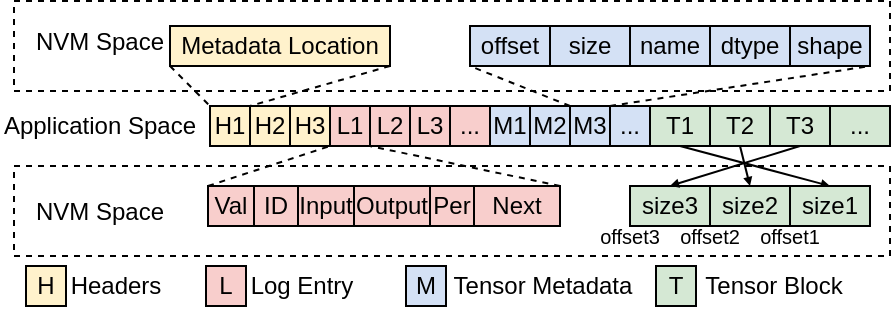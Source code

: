<mxfile version="24.6.4" type="github">
  <diagram name="第 1 页" id="q47ceQET-lBrQGYnmJl6">
    <mxGraphModel dx="573" dy="330" grid="1" gridSize="10" guides="1" tooltips="1" connect="1" arrows="1" fold="1" page="1" pageScale="1" pageWidth="827" pageHeight="1169" math="0" shadow="0">
      <root>
        <mxCell id="0" />
        <mxCell id="1" parent="0" />
        <mxCell id="TQA_yxQpwjq6LsuZZ2Uv-115" value="" style="rounded=0;whiteSpace=wrap;html=1;fillColor=none;dashed=1;" parent="1" vertex="1">
          <mxGeometry x="140" y="197.5" width="438" height="45" as="geometry" />
        </mxCell>
        <mxCell id="TQA_yxQpwjq6LsuZZ2Uv-114" value="" style="rounded=0;whiteSpace=wrap;html=1;fillColor=none;dashed=1;" parent="1" vertex="1">
          <mxGeometry x="140" y="280" width="438" height="45" as="geometry" />
        </mxCell>
        <mxCell id="TQA_yxQpwjq6LsuZZ2Uv-39" value="" style="endArrow=none;dashed=1;html=1;rounded=0;entryX=0;entryY=1;entryDx=0;entryDy=0;exitX=0;exitY=0;exitDx=0;exitDy=0;" parent="1" source="TQA_yxQpwjq6LsuZZ2Uv-53" target="TQA_yxQpwjq6LsuZZ2Uv-78" edge="1">
          <mxGeometry width="50" height="50" relative="1" as="geometry">
            <mxPoint x="458" y="250" as="sourcePoint" />
            <mxPoint x="338.44" y="219.74" as="targetPoint" />
          </mxGeometry>
        </mxCell>
        <mxCell id="TQA_yxQpwjq6LsuZZ2Uv-103" style="rounded=0;orthogonalLoop=1;jettySize=auto;html=1;entryX=0.5;entryY=0;entryDx=0;entryDy=0;exitX=0.5;exitY=1;exitDx=0;exitDy=0;endSize=2;endArrow=block;endFill=1;" parent="1" source="TQA_yxQpwjq6LsuZZ2Uv-46" target="TQA_yxQpwjq6LsuZZ2Uv-93" edge="1">
          <mxGeometry relative="1" as="geometry" />
        </mxCell>
        <mxCell id="TQA_yxQpwjq6LsuZZ2Uv-46" value="T1" style="whiteSpace=wrap;html=1;aspect=fixed;fillColor=#D5E8D4;" parent="1" vertex="1">
          <mxGeometry x="458" y="250" width="30" height="20" as="geometry" />
        </mxCell>
        <mxCell id="TQA_yxQpwjq6LsuZZ2Uv-102" style="rounded=0;orthogonalLoop=1;jettySize=auto;html=1;entryX=0.5;entryY=0;entryDx=0;entryDy=0;exitX=0.5;exitY=1;exitDx=0;exitDy=0;endSize=2;endArrow=block;endFill=1;" parent="1" source="TQA_yxQpwjq6LsuZZ2Uv-47" target="TQA_yxQpwjq6LsuZZ2Uv-92" edge="1">
          <mxGeometry relative="1" as="geometry" />
        </mxCell>
        <mxCell id="TQA_yxQpwjq6LsuZZ2Uv-47" value="T2" style="whiteSpace=wrap;html=1;aspect=fixed;fillColor=#D5E8D4;" parent="1" vertex="1">
          <mxGeometry x="488" y="250" width="30" height="20" as="geometry" />
        </mxCell>
        <mxCell id="TQA_yxQpwjq6LsuZZ2Uv-48" value="T3" style="whiteSpace=wrap;html=1;aspect=fixed;fillColor=#D5E8D4;" parent="1" vertex="1">
          <mxGeometry x="518" y="250" width="30" height="20" as="geometry" />
        </mxCell>
        <mxCell id="TQA_yxQpwjq6LsuZZ2Uv-51" value="M1" style="rounded=0;whiteSpace=wrap;html=1;fillColor=#D4E1F5;" parent="1" vertex="1">
          <mxGeometry x="378" y="250" width="20" height="20" as="geometry" />
        </mxCell>
        <mxCell id="TQA_yxQpwjq6LsuZZ2Uv-52" value="M2" style="rounded=0;whiteSpace=wrap;html=1;fillColor=#D4E1F5;" parent="1" vertex="1">
          <mxGeometry x="398" y="250" width="20" height="20" as="geometry" />
        </mxCell>
        <mxCell id="TQA_yxQpwjq6LsuZZ2Uv-53" value="M3" style="rounded=0;whiteSpace=wrap;html=1;fillColor=#D4E1F5;" parent="1" vertex="1">
          <mxGeometry x="418" y="250" width="20" height="20" as="geometry" />
        </mxCell>
        <mxCell id="TQA_yxQpwjq6LsuZZ2Uv-56" value="L1" style="rounded=0;whiteSpace=wrap;html=1;fillColor=#F8CECC;" parent="1" vertex="1">
          <mxGeometry x="298" y="250" width="20" height="20" as="geometry" />
        </mxCell>
        <mxCell id="TQA_yxQpwjq6LsuZZ2Uv-57" value="L2" style="rounded=0;whiteSpace=wrap;html=1;fillColor=#F8CECC;" parent="1" vertex="1">
          <mxGeometry x="318" y="250" width="20" height="20" as="geometry" />
        </mxCell>
        <mxCell id="TQA_yxQpwjq6LsuZZ2Uv-58" value="L3" style="rounded=0;whiteSpace=wrap;html=1;fillColor=#F8CECC;" parent="1" vertex="1">
          <mxGeometry x="338" y="250" width="20" height="20" as="geometry" />
        </mxCell>
        <mxCell id="TQA_yxQpwjq6LsuZZ2Uv-66" value="" style="endArrow=none;dashed=1;html=1;rounded=0;entryX=0;entryY=1;entryDx=0;entryDy=0;exitX=0;exitY=0;exitDx=0;exitDy=0;" parent="1" source="TQA_yxQpwjq6LsuZZ2Uv-83" target="TQA_yxQpwjq6LsuZZ2Uv-56" edge="1">
          <mxGeometry width="50" height="50" relative="1" as="geometry">
            <mxPoint x="317" y="295" as="sourcePoint" />
            <mxPoint x="348" y="238" as="targetPoint" />
          </mxGeometry>
        </mxCell>
        <mxCell id="TQA_yxQpwjq6LsuZZ2Uv-67" value="" style="endArrow=none;dashed=1;html=1;rounded=0;entryX=0;entryY=1;entryDx=0;entryDy=0;exitX=1;exitY=0;exitDx=0;exitDy=0;" parent="1" source="TQA_yxQpwjq6LsuZZ2Uv-134" target="TQA_yxQpwjq6LsuZZ2Uv-57" edge="1">
          <mxGeometry width="50" height="50" relative="1" as="geometry">
            <mxPoint x="493" y="295" as="sourcePoint" />
            <mxPoint x="378" y="280" as="targetPoint" />
          </mxGeometry>
        </mxCell>
        <mxCell id="TQA_yxQpwjq6LsuZZ2Uv-75" value="..." style="rounded=0;whiteSpace=wrap;html=1;fillColor=#F8CECC;" parent="1" vertex="1">
          <mxGeometry x="358" y="250" width="20" height="20" as="geometry" />
        </mxCell>
        <mxCell id="TQA_yxQpwjq6LsuZZ2Uv-78" value="offset" style="rounded=0;whiteSpace=wrap;html=1;fillColor=#D4E1F5;" parent="1" vertex="1">
          <mxGeometry x="368" y="210" width="40" height="20" as="geometry" />
        </mxCell>
        <mxCell id="TQA_yxQpwjq6LsuZZ2Uv-79" value="size" style="rounded=0;whiteSpace=wrap;html=1;fillColor=#D4E1F5;" parent="1" vertex="1">
          <mxGeometry x="408" y="210" width="40" height="20" as="geometry" />
        </mxCell>
        <mxCell id="TQA_yxQpwjq6LsuZZ2Uv-80" value="name" style="rounded=0;whiteSpace=wrap;html=1;fillColor=#D4E1F5;" parent="1" vertex="1">
          <mxGeometry x="448" y="210" width="40" height="20" as="geometry" />
        </mxCell>
        <mxCell id="TQA_yxQpwjq6LsuZZ2Uv-81" value="dtype" style="rounded=0;whiteSpace=wrap;html=1;fillColor=#D4E1F5;" parent="1" vertex="1">
          <mxGeometry x="488" y="210" width="40" height="20" as="geometry" />
        </mxCell>
        <mxCell id="TQA_yxQpwjq6LsuZZ2Uv-82" value="shape" style="rounded=0;whiteSpace=wrap;html=1;fillColor=#D4E1F5;" parent="1" vertex="1">
          <mxGeometry x="528" y="210" width="40" height="20" as="geometry" />
        </mxCell>
        <mxCell id="TQA_yxQpwjq6LsuZZ2Uv-83" value="Val" style="rounded=0;whiteSpace=wrap;html=1;fillColor=#F8CECC;" parent="1" vertex="1">
          <mxGeometry x="237" y="290" width="23" height="20" as="geometry" />
        </mxCell>
        <mxCell id="TQA_yxQpwjq6LsuZZ2Uv-84" value="ID" style="rounded=0;whiteSpace=wrap;html=1;fillColor=#F8CECC;" parent="1" vertex="1">
          <mxGeometry x="260" y="290" width="22" height="20" as="geometry" />
        </mxCell>
        <mxCell id="TQA_yxQpwjq6LsuZZ2Uv-86" value="Output" style="rounded=0;whiteSpace=wrap;html=1;fillColor=#F8CECC;" parent="1" vertex="1">
          <mxGeometry x="310" y="290" width="38" height="20" as="geometry" />
        </mxCell>
        <mxCell id="TQA_yxQpwjq6LsuZZ2Uv-88" value="Input" style="rounded=0;whiteSpace=wrap;html=1;fillColor=#F8CECC;" parent="1" vertex="1">
          <mxGeometry x="282" y="290" width="28" height="20" as="geometry" />
        </mxCell>
        <mxCell id="TQA_yxQpwjq6LsuZZ2Uv-89" value="" style="endArrow=none;dashed=1;html=1;rounded=0;entryX=1;entryY=1;entryDx=0;entryDy=0;exitX=1;exitY=0;exitDx=0;exitDy=0;" parent="1" source="TQA_yxQpwjq6LsuZZ2Uv-53" target="TQA_yxQpwjq6LsuZZ2Uv-82" edge="1">
          <mxGeometry width="50" height="50" relative="1" as="geometry">
            <mxPoint x="428" y="260" as="sourcePoint" />
            <mxPoint x="348" y="240" as="targetPoint" />
          </mxGeometry>
        </mxCell>
        <mxCell id="TQA_yxQpwjq6LsuZZ2Uv-91" value="size3" style="rounded=0;whiteSpace=wrap;html=1;fillColor=#D5E8D4;" parent="1" vertex="1">
          <mxGeometry x="448" y="290" width="40" height="20" as="geometry" />
        </mxCell>
        <mxCell id="TQA_yxQpwjq6LsuZZ2Uv-92" value="size2" style="rounded=0;whiteSpace=wrap;html=1;fillColor=#D5E8D4;" parent="1" vertex="1">
          <mxGeometry x="488" y="290" width="40" height="20" as="geometry" />
        </mxCell>
        <mxCell id="TQA_yxQpwjq6LsuZZ2Uv-93" value="size1" style="rounded=0;whiteSpace=wrap;html=1;fillColor=#D5E8D4;" parent="1" vertex="1">
          <mxGeometry x="528" y="290" width="40" height="20" as="geometry" />
        </mxCell>
        <mxCell id="TQA_yxQpwjq6LsuZZ2Uv-97" value="&lt;font style=&quot;font-size: 10px;&quot;&gt;offset3&lt;/font&gt;" style="text;html=1;align=center;verticalAlign=middle;whiteSpace=wrap;rounded=0;" parent="1" vertex="1">
          <mxGeometry x="428" y="310" width="40" height="10" as="geometry" />
        </mxCell>
        <mxCell id="TQA_yxQpwjq6LsuZZ2Uv-98" value="&lt;font style=&quot;font-size: 10px;&quot;&gt;offset2&lt;/font&gt;" style="text;html=1;align=center;verticalAlign=middle;whiteSpace=wrap;rounded=0;" parent="1" vertex="1">
          <mxGeometry x="468" y="310" width="40" height="10" as="geometry" />
        </mxCell>
        <mxCell id="TQA_yxQpwjq6LsuZZ2Uv-99" value="&lt;font style=&quot;font-size: 10px;&quot;&gt;offset1&lt;/font&gt;" style="text;html=1;align=center;verticalAlign=middle;whiteSpace=wrap;rounded=0;" parent="1" vertex="1">
          <mxGeometry x="508" y="310" width="40" height="10" as="geometry" />
        </mxCell>
        <mxCell id="TQA_yxQpwjq6LsuZZ2Uv-100" style="rounded=0;orthogonalLoop=1;jettySize=auto;html=1;entryX=0.5;entryY=0;entryDx=0;entryDy=0;endSize=2;endArrow=block;endFill=1;exitX=0.5;exitY=1;exitDx=0;exitDy=0;" parent="1" source="TQA_yxQpwjq6LsuZZ2Uv-48" target="TQA_yxQpwjq6LsuZZ2Uv-91" edge="1">
          <mxGeometry relative="1" as="geometry" />
        </mxCell>
        <mxCell id="TQA_yxQpwjq6LsuZZ2Uv-104" value="H1" style="rounded=0;whiteSpace=wrap;html=1;fillColor=#FFF2CC;" parent="1" vertex="1">
          <mxGeometry x="238" y="250" width="20" height="20" as="geometry" />
        </mxCell>
        <mxCell id="TQA_yxQpwjq6LsuZZ2Uv-111" value="NVM Space" style="text;html=1;align=center;verticalAlign=middle;whiteSpace=wrap;rounded=0;" parent="1" vertex="1">
          <mxGeometry x="143" y="295" width="80" height="15" as="geometry" />
        </mxCell>
        <mxCell id="TQA_yxQpwjq6LsuZZ2Uv-112" value="Application Space" style="text;html=1;align=center;verticalAlign=middle;whiteSpace=wrap;rounded=0;" parent="1" vertex="1">
          <mxGeometry x="133" y="252.5" width="100" height="15" as="geometry" />
        </mxCell>
        <mxCell id="TQA_yxQpwjq6LsuZZ2Uv-113" value="NVM Space" style="text;html=1;align=center;verticalAlign=middle;whiteSpace=wrap;rounded=0;" parent="1" vertex="1">
          <mxGeometry x="143" y="210" width="80" height="15" as="geometry" />
        </mxCell>
        <mxCell id="TQA_yxQpwjq6LsuZZ2Uv-119" style="rounded=0;orthogonalLoop=1;jettySize=auto;html=1;exitX=0;exitY=1;exitDx=0;exitDy=0;entryX=0;entryY=0;entryDx=0;entryDy=0;dashed=1;endArrow=none;endFill=0;" parent="1" source="TQA_yxQpwjq6LsuZZ2Uv-116" target="TQA_yxQpwjq6LsuZZ2Uv-104" edge="1">
          <mxGeometry relative="1" as="geometry" />
        </mxCell>
        <mxCell id="TQA_yxQpwjq6LsuZZ2Uv-116" value="Metadata Location" style="rounded=0;whiteSpace=wrap;html=1;fillColor=#FFF2CC;" parent="1" vertex="1">
          <mxGeometry x="218" y="210" width="110" height="20" as="geometry" />
        </mxCell>
        <mxCell id="TQA_yxQpwjq6LsuZZ2Uv-117" value="..." style="rounded=0;whiteSpace=wrap;html=1;fillColor=#D4E1F5;" parent="1" vertex="1">
          <mxGeometry x="438" y="250" width="20" height="20" as="geometry" />
        </mxCell>
        <mxCell id="TQA_yxQpwjq6LsuZZ2Uv-118" value="..." style="whiteSpace=wrap;html=1;aspect=fixed;fillColor=#D5E8D4;" parent="1" vertex="1">
          <mxGeometry x="548" y="250" width="30" height="20" as="geometry" />
        </mxCell>
        <mxCell id="TQA_yxQpwjq6LsuZZ2Uv-120" style="rounded=0;orthogonalLoop=1;jettySize=auto;html=1;exitX=1;exitY=1;exitDx=0;exitDy=0;entryX=1;entryY=0;entryDx=0;entryDy=0;dashed=1;endArrow=none;endFill=0;" parent="1" source="TQA_yxQpwjq6LsuZZ2Uv-116" target="TQA_yxQpwjq6LsuZZ2Uv-104" edge="1">
          <mxGeometry relative="1" as="geometry">
            <mxPoint x="228" y="240" as="sourcePoint" />
            <mxPoint x="258" y="260" as="targetPoint" />
          </mxGeometry>
        </mxCell>
        <mxCell id="TQA_yxQpwjq6LsuZZ2Uv-121" value="H2" style="rounded=0;whiteSpace=wrap;html=1;fillColor=#FFF2CC;" parent="1" vertex="1">
          <mxGeometry x="258" y="250" width="20" height="20" as="geometry" />
        </mxCell>
        <mxCell id="TQA_yxQpwjq6LsuZZ2Uv-124" value="H3" style="rounded=0;whiteSpace=wrap;html=1;fillColor=#FFF2CC;" parent="1" vertex="1">
          <mxGeometry x="278" y="250" width="20" height="20" as="geometry" />
        </mxCell>
        <mxCell id="TQA_yxQpwjq6LsuZZ2Uv-126" value="H" style="rounded=0;whiteSpace=wrap;html=1;fillColor=#FFF2CC;" parent="1" vertex="1">
          <mxGeometry x="146" y="330" width="20" height="20" as="geometry" />
        </mxCell>
        <mxCell id="TQA_yxQpwjq6LsuZZ2Uv-127" value="Headers" style="text;html=1;align=center;verticalAlign=middle;whiteSpace=wrap;rounded=0;" parent="1" vertex="1">
          <mxGeometry x="166" y="332.5" width="50" height="15" as="geometry" />
        </mxCell>
        <mxCell id="TQA_yxQpwjq6LsuZZ2Uv-128" value="L" style="rounded=0;whiteSpace=wrap;html=1;fillColor=#F8CECC;" parent="1" vertex="1">
          <mxGeometry x="236" y="330" width="20" height="20" as="geometry" />
        </mxCell>
        <mxCell id="TQA_yxQpwjq6LsuZZ2Uv-129" value="Log Entry" style="text;html=1;align=center;verticalAlign=middle;whiteSpace=wrap;rounded=0;" parent="1" vertex="1">
          <mxGeometry x="254" y="332.5" width="60" height="15" as="geometry" />
        </mxCell>
        <mxCell id="TQA_yxQpwjq6LsuZZ2Uv-130" value="M" style="rounded=0;whiteSpace=wrap;html=1;fillColor=#D4E1F5;" parent="1" vertex="1">
          <mxGeometry x="336" y="330" width="20" height="20" as="geometry" />
        </mxCell>
        <mxCell id="TQA_yxQpwjq6LsuZZ2Uv-131" value="Tensor Metadata" style="text;html=1;align=center;verticalAlign=middle;whiteSpace=wrap;rounded=0;" parent="1" vertex="1">
          <mxGeometry x="354" y="332.5" width="101" height="15" as="geometry" />
        </mxCell>
        <mxCell id="TQA_yxQpwjq6LsuZZ2Uv-132" value="T" style="rounded=0;whiteSpace=wrap;html=1;fillColor=#D5E8D4;" parent="1" vertex="1">
          <mxGeometry x="461" y="330" width="20" height="20" as="geometry" />
        </mxCell>
        <mxCell id="TQA_yxQpwjq6LsuZZ2Uv-133" value="Tensor Block" style="text;html=1;align=center;verticalAlign=middle;whiteSpace=wrap;rounded=0;" parent="1" vertex="1">
          <mxGeometry x="481" y="332.5" width="77.5" height="15" as="geometry" />
        </mxCell>
        <mxCell id="TQA_yxQpwjq6LsuZZ2Uv-134" value="Next" style="rounded=0;whiteSpace=wrap;html=1;fillColor=#F8CECC;" parent="1" vertex="1">
          <mxGeometry x="370" y="290" width="43" height="20" as="geometry" />
        </mxCell>
        <mxCell id="5uU3GH8L0DY8A3rulkcA-1" value="Per" style="rounded=0;whiteSpace=wrap;html=1;fillColor=#F8CECC;" parent="1" vertex="1">
          <mxGeometry x="348" y="290" width="22" height="20" as="geometry" />
        </mxCell>
      </root>
    </mxGraphModel>
  </diagram>
</mxfile>
